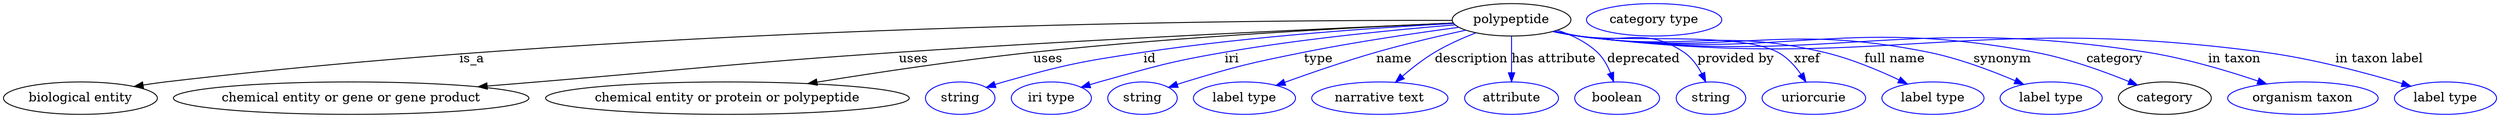 digraph {
	graph [bb="0,0,2759.7,123"];
	node [label="\N"];
	polypeptide	[height=0.5,
		label=polypeptide,
		pos="1668.1,105",
		width=1.8234];
	"biological entity"	[height=0.5,
		pos="85.142,18",
		width=2.3651];
	polypeptide -> "biological entity"	[label=is_a,
		lp="518.14,61.5",
		pos="e,144.65,30.899 1602.2,104.36 1393,104.78 726.21,100.6 179.14,36 171.18,35.06 162.87,33.868 154.64,32.554"];
	"chemical entity or gene or gene product"	[height=0.5,
		pos="385.14,18",
		width=5.4703];
	polypeptide -> "chemical entity or gene or gene product"	[label=uses,
		lp="1007.6,61.5",
		pos="e,525.87,30.614 1603.7,101.33 1483.3,96.187 1216,84.085 991.14,69 813.16,57.06 768.92,50.669 591.14,36 573.26,34.524 554.5,32.976 \
535.89,31.441"];
	"chemical entity or protein or polypeptide"	[height=0.5,
		pos="801.14,18",
		width=5.5967];
	polypeptide -> "chemical entity or protein or polypeptide"	[label=uses,
		lp="1156.6,61.5",
		pos="e,890.47,34.175 1603.8,101.4 1504.2,97.003 1306.9,86.791 1140.1,69 1059.3,60.368 968.07,46.694 900.66,35.825"];
	id	[color=blue,
		height=0.5,
		label=string,
		pos="1059.1,18",
		width=1.0652];
	polypeptide -> id	[color=blue,
		label=id,
		lp="1269.1,61.5",
		pos="e,1088.1,29.954 1603.9,100.92 1523.6,96.51 1382.2,86.878 1262.1,69 1192.5,58.622 1174.9,55.131 1107.1,36 1104,35.124 1100.8,34.151 \
1097.6,33.129",
		style=solid];
	iri	[color=blue,
		height=0.5,
		label="iri type",
		pos="1160.1,18",
		width=1.2277];
	polypeptide -> iri	[color=blue,
		label=iri,
		lp="1359.1,61.5",
		pos="e,1193.5,29.879 1605.6,99.439 1541.4,94.213 1438.8,84.336 1351.1,69 1289.4,58.208 1274.5,52.747 1214.1,36 1210.6,35.009 1206.9,33.941 \
1203.2,32.84",
		style=solid];
	type	[color=blue,
		height=0.5,
		label=string,
		pos="1261.1,18",
		width=1.0652];
	polypeptide -> type	[color=blue,
		label=type,
		lp="1455.1,61.5",
		pos="e,1290.1,29.979 1609.5,96.604 1563.1,90.371 1496.7,80.621 1439.1,69 1380.3,57.118 1365.6,53.566 1308.1,36 1305.4,35.155 1302.5,34.243 \
1299.7,33.294",
		style=solid];
	name	[color=blue,
		height=0.5,
		label="label type",
		pos="1374.1,18",
		width=1.5707];
	polypeptide -> name	[color=blue,
		label=name,
		lp="1539.1,61.5",
		pos="e,1409.3,32.237 1617.5,93.433 1588.5,87.058 1551.6,78.371 1519.1,69 1485.2,59.177 1447.4,46.086 1418.9,35.763",
		style=solid];
	description	[color=blue,
		height=0.5,
		label="narrative text",
		pos="1524.1,18",
		width=2.0943];
	polypeptide -> description	[color=blue,
		label=description,
		lp="1624.6,61.5",
		pos="e,1541.2,35.594 1628.9,90.475 1614.4,84.746 1598.1,77.433 1584.1,69 1571.7,61.441 1559.1,51.405 1548.7,42.309",
		style=solid];
	"has attribute"	[color=blue,
		height=0.5,
		label=attribute,
		pos="1669.1,18",
		width=1.4443];
	polypeptide -> "has attribute"	[color=blue,
		label="has attribute",
		lp="1716.1,61.5",
		pos="e,1668.9,36.175 1668.3,86.799 1668.5,75.163 1668.7,59.548 1668.8,46.237",
		style=solid];
	deprecated	[color=blue,
		height=0.5,
		label=boolean,
		pos="1786.1,18",
		width=1.2999];
	polypeptide -> deprecated	[color=blue,
		label=deprecated,
		lp="1814.6,61.5",
		pos="e,1781.9,36.321 1719.1,93.334 1734.6,88.08 1750.9,80.337 1763.1,69 1769.9,62.752 1774.8,54.128 1778.3,45.8",
		style=solid];
	"provided by"	[color=blue,
		height=0.5,
		label=string,
		pos="1889.1,18",
		width=1.0652];
	polypeptide -> "provided by"	[color=blue,
		label="provided by",
		lp="1916.6,61.5",
		pos="e,1883.3,36.111 1715.8,92.512 1724.5,90.559 1733.6,88.637 1742.1,87 1793.8,77.104 1815.5,98.337 1859.1,69 1867.7,63.218 1874.3,54.06 \
1879,45.152",
		style=solid];
	xref	[color=blue,
		height=0.5,
		label=uriorcurie,
		pos="2003.1,18",
		width=1.5887];
	polypeptide -> xref	[color=blue,
		label=xref,
		lp="1995.6,61.5",
		pos="e,1994.4,35.994 1714.9,92.179 1723.9,90.213 1733.3,88.371 1742.1,87 1790.8,79.464 1919.6,92.131 1963.1,69 1973.6,63.463 1982.2,53.928 \
1988.8,44.66",
		style=solid];
	"full name"	[color=blue,
		height=0.5,
		label="label type",
		pos="2135.1,18",
		width=1.5707];
	polypeptide -> "full name"	[color=blue,
		label="full name",
		lp="2092.6,61.5",
		pos="e,2106.7,33.874 1714.5,92.157 1723.6,90.167 1733.1,88.323 1742.1,87 1862,69.381 1896.2,96.498 2014.1,69 2043.1,62.244 2074.1,49.316 \
2097.5,38.298",
		style=solid];
	synonym	[color=blue,
		height=0.5,
		label="label type",
		pos="2266.1,18",
		width=1.5707];
	polypeptide -> synonym	[color=blue,
		label=synonym,
		lp="2212.1,61.5",
		pos="e,2235.6,33.302 1714.1,92.101 1723.3,90.09 1733,88.252 1742.1,87 1913.2,63.58 1960.9,103.18 2130.1,69 2163.5,62.257 2199.6,48.663 \
2226.2,37.35",
		style=solid];
	category	[height=0.5,
		pos="2392.1,18",
		width=1.4263];
	polypeptide -> category	[color=blue,
		label=category,
		lp="2336.6,61.5",
		pos="e,2361.7,32.57 1714.1,92.022 1723.3,90.018 1733,88.202 1742.1,87 1965.3,57.675 2026.9,110.37 2248.1,69 2284.3,62.233 2323.7,48.058 \
2352.1,36.523",
		style=solid];
	"in taxon"	[color=blue,
		height=0.5,
		label="organism taxon",
		pos="2545.1,18",
		width=2.3109];
	polypeptide -> "in taxon"	[color=blue,
		label="in taxon",
		lp="2469.1,61.5",
		pos="e,2504.9,33.776 1714.1,91.972 1723.3,89.972 1733,88.17 1742.1,87 2020,51.469 2095.4,112.23 2372.1,69 2414.5,62.39 2461,48.539 2495.2,\
37.088",
		style=solid];
	"in taxon label"	[color=blue,
		height=0.5,
		label="label type",
		pos="2703.1,18",
		width=1.5707];
	polypeptide -> "in taxon label"	[color=blue,
		label="in taxon label",
		lp="2629.6,61.5",
		pos="e,2664.7,31.292 1713.7,92.022 1723,89.991 1732.9,88.164 1742.1,87 2077.4,44.961 2167.2,113.37 2502.1,69 2555.3,61.954 2614.8,46.138 \
2655.2,34.167",
		style=solid];
	"named thing_category"	[color=blue,
		height=0.5,
		label="category type",
		pos="1826.1,105",
		width=2.0762];
}
